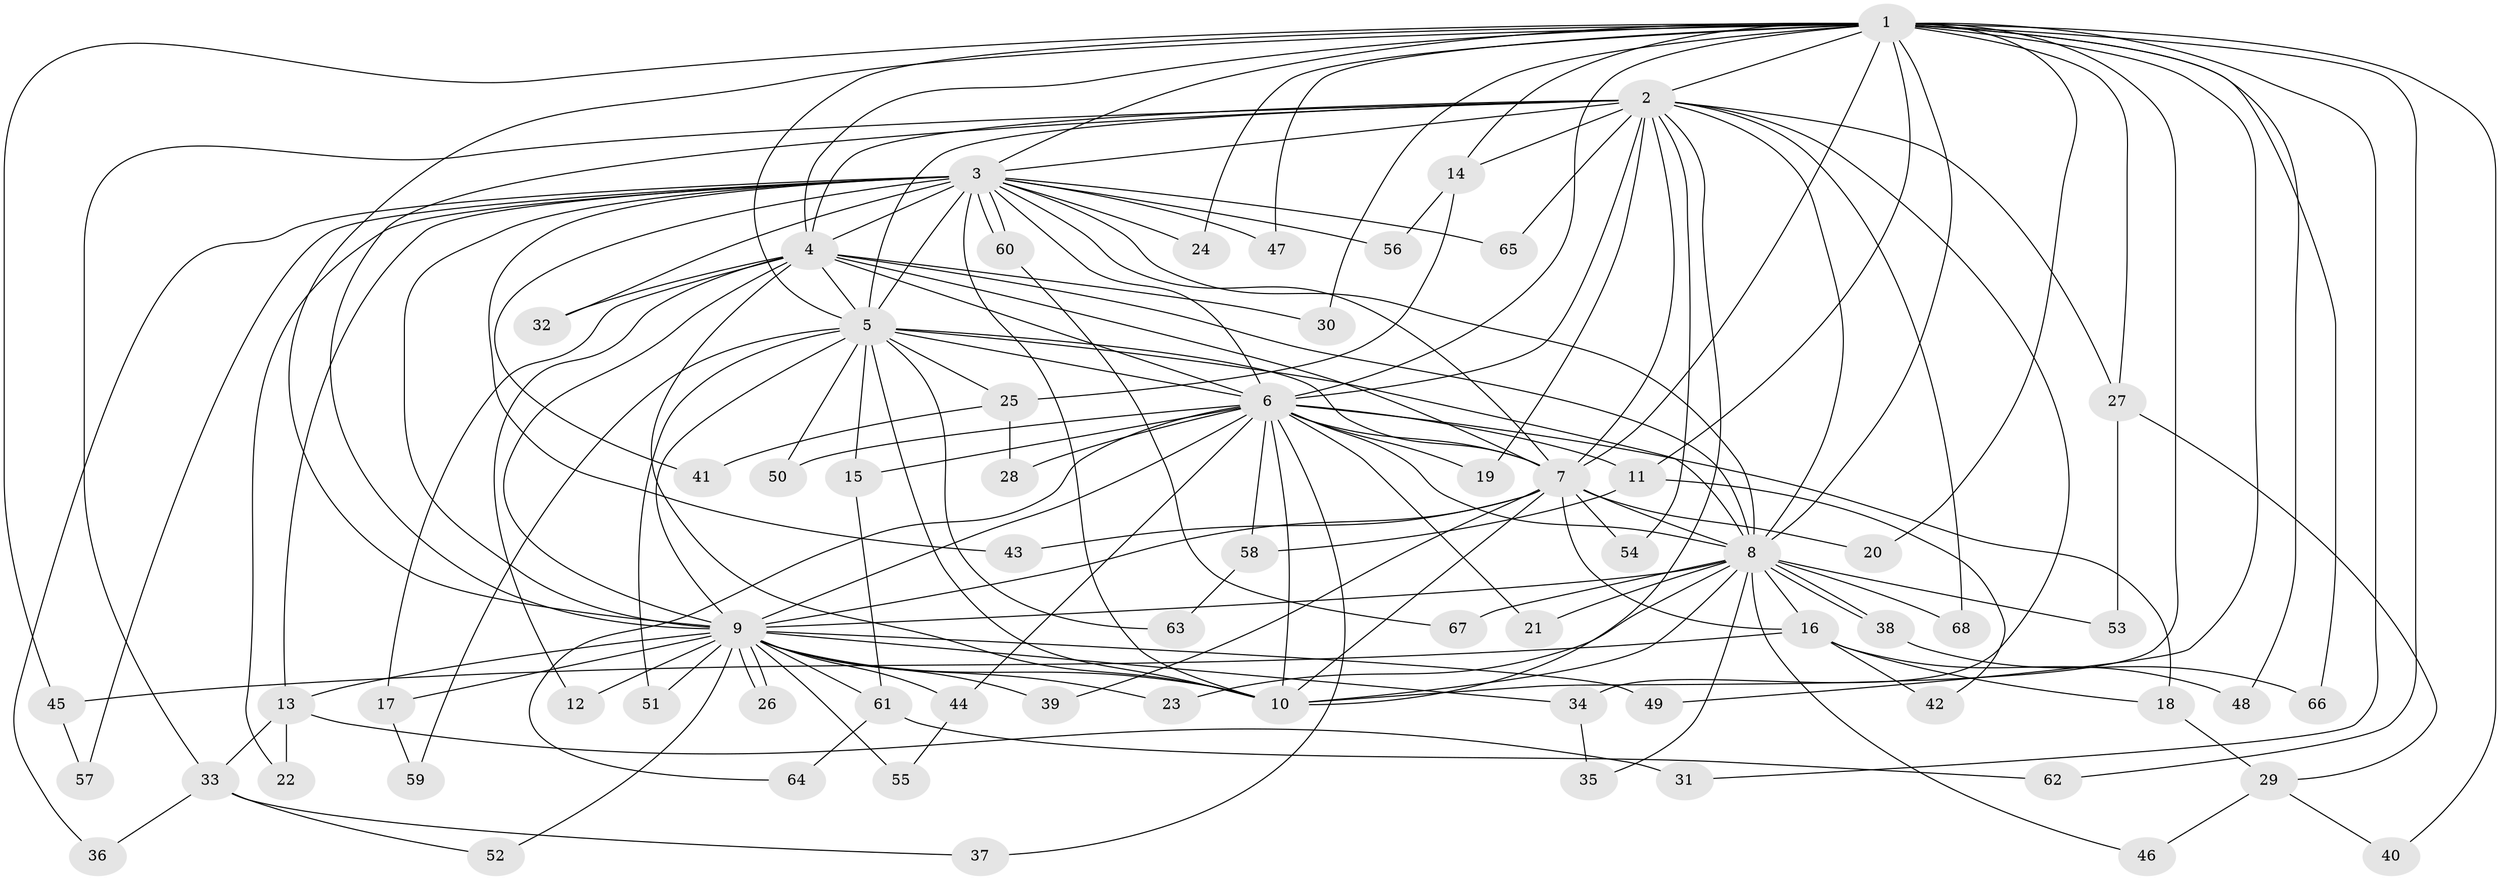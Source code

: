 // coarse degree distribution, {23: 0.0196078431372549, 14: 0.0196078431372549, 20: 0.0196078431372549, 12: 0.0392156862745098, 13: 0.0196078431372549, 19: 0.0196078431372549, 17: 0.0196078431372549, 21: 0.0196078431372549, 4: 0.0784313725490196, 2: 0.6274509803921569, 8: 0.0196078431372549, 3: 0.0784313725490196, 7: 0.0196078431372549}
// Generated by graph-tools (version 1.1) at 2025/23/03/03/25 07:23:44]
// undirected, 68 vertices, 161 edges
graph export_dot {
graph [start="1"]
  node [color=gray90,style=filled];
  1;
  2;
  3;
  4;
  5;
  6;
  7;
  8;
  9;
  10;
  11;
  12;
  13;
  14;
  15;
  16;
  17;
  18;
  19;
  20;
  21;
  22;
  23;
  24;
  25;
  26;
  27;
  28;
  29;
  30;
  31;
  32;
  33;
  34;
  35;
  36;
  37;
  38;
  39;
  40;
  41;
  42;
  43;
  44;
  45;
  46;
  47;
  48;
  49;
  50;
  51;
  52;
  53;
  54;
  55;
  56;
  57;
  58;
  59;
  60;
  61;
  62;
  63;
  64;
  65;
  66;
  67;
  68;
  1 -- 2;
  1 -- 3;
  1 -- 4;
  1 -- 5;
  1 -- 6;
  1 -- 7;
  1 -- 8;
  1 -- 9;
  1 -- 10;
  1 -- 11;
  1 -- 14;
  1 -- 20;
  1 -- 24;
  1 -- 27;
  1 -- 30;
  1 -- 31;
  1 -- 40;
  1 -- 45;
  1 -- 47;
  1 -- 48;
  1 -- 49;
  1 -- 62;
  1 -- 66;
  2 -- 3;
  2 -- 4;
  2 -- 5;
  2 -- 6;
  2 -- 7;
  2 -- 8;
  2 -- 9;
  2 -- 10;
  2 -- 14;
  2 -- 19;
  2 -- 27;
  2 -- 33;
  2 -- 34;
  2 -- 54;
  2 -- 65;
  2 -- 68;
  3 -- 4;
  3 -- 5;
  3 -- 6;
  3 -- 7;
  3 -- 8;
  3 -- 9;
  3 -- 10;
  3 -- 13;
  3 -- 22;
  3 -- 24;
  3 -- 32;
  3 -- 36;
  3 -- 41;
  3 -- 43;
  3 -- 47;
  3 -- 56;
  3 -- 57;
  3 -- 60;
  3 -- 60;
  3 -- 65;
  4 -- 5;
  4 -- 6;
  4 -- 7;
  4 -- 8;
  4 -- 9;
  4 -- 10;
  4 -- 12;
  4 -- 17;
  4 -- 30;
  4 -- 32;
  5 -- 6;
  5 -- 7;
  5 -- 8;
  5 -- 9;
  5 -- 10;
  5 -- 15;
  5 -- 25;
  5 -- 50;
  5 -- 51;
  5 -- 59;
  5 -- 63;
  6 -- 7;
  6 -- 8;
  6 -- 9;
  6 -- 10;
  6 -- 11;
  6 -- 15;
  6 -- 18;
  6 -- 19;
  6 -- 21;
  6 -- 28;
  6 -- 37;
  6 -- 44;
  6 -- 50;
  6 -- 58;
  6 -- 64;
  7 -- 8;
  7 -- 9;
  7 -- 10;
  7 -- 16;
  7 -- 20;
  7 -- 39;
  7 -- 43;
  7 -- 54;
  8 -- 9;
  8 -- 10;
  8 -- 16;
  8 -- 21;
  8 -- 23;
  8 -- 35;
  8 -- 38;
  8 -- 38;
  8 -- 46;
  8 -- 53;
  8 -- 67;
  8 -- 68;
  9 -- 10;
  9 -- 12;
  9 -- 13;
  9 -- 17;
  9 -- 23;
  9 -- 26;
  9 -- 26;
  9 -- 34;
  9 -- 39;
  9 -- 44;
  9 -- 49;
  9 -- 51;
  9 -- 52;
  9 -- 55;
  9 -- 61;
  11 -- 42;
  11 -- 58;
  13 -- 22;
  13 -- 31;
  13 -- 33;
  14 -- 25;
  14 -- 56;
  15 -- 61;
  16 -- 18;
  16 -- 42;
  16 -- 45;
  16 -- 48;
  17 -- 59;
  18 -- 29;
  25 -- 28;
  25 -- 41;
  27 -- 29;
  27 -- 53;
  29 -- 40;
  29 -- 46;
  33 -- 36;
  33 -- 37;
  33 -- 52;
  34 -- 35;
  38 -- 66;
  44 -- 55;
  45 -- 57;
  58 -- 63;
  60 -- 67;
  61 -- 62;
  61 -- 64;
}

